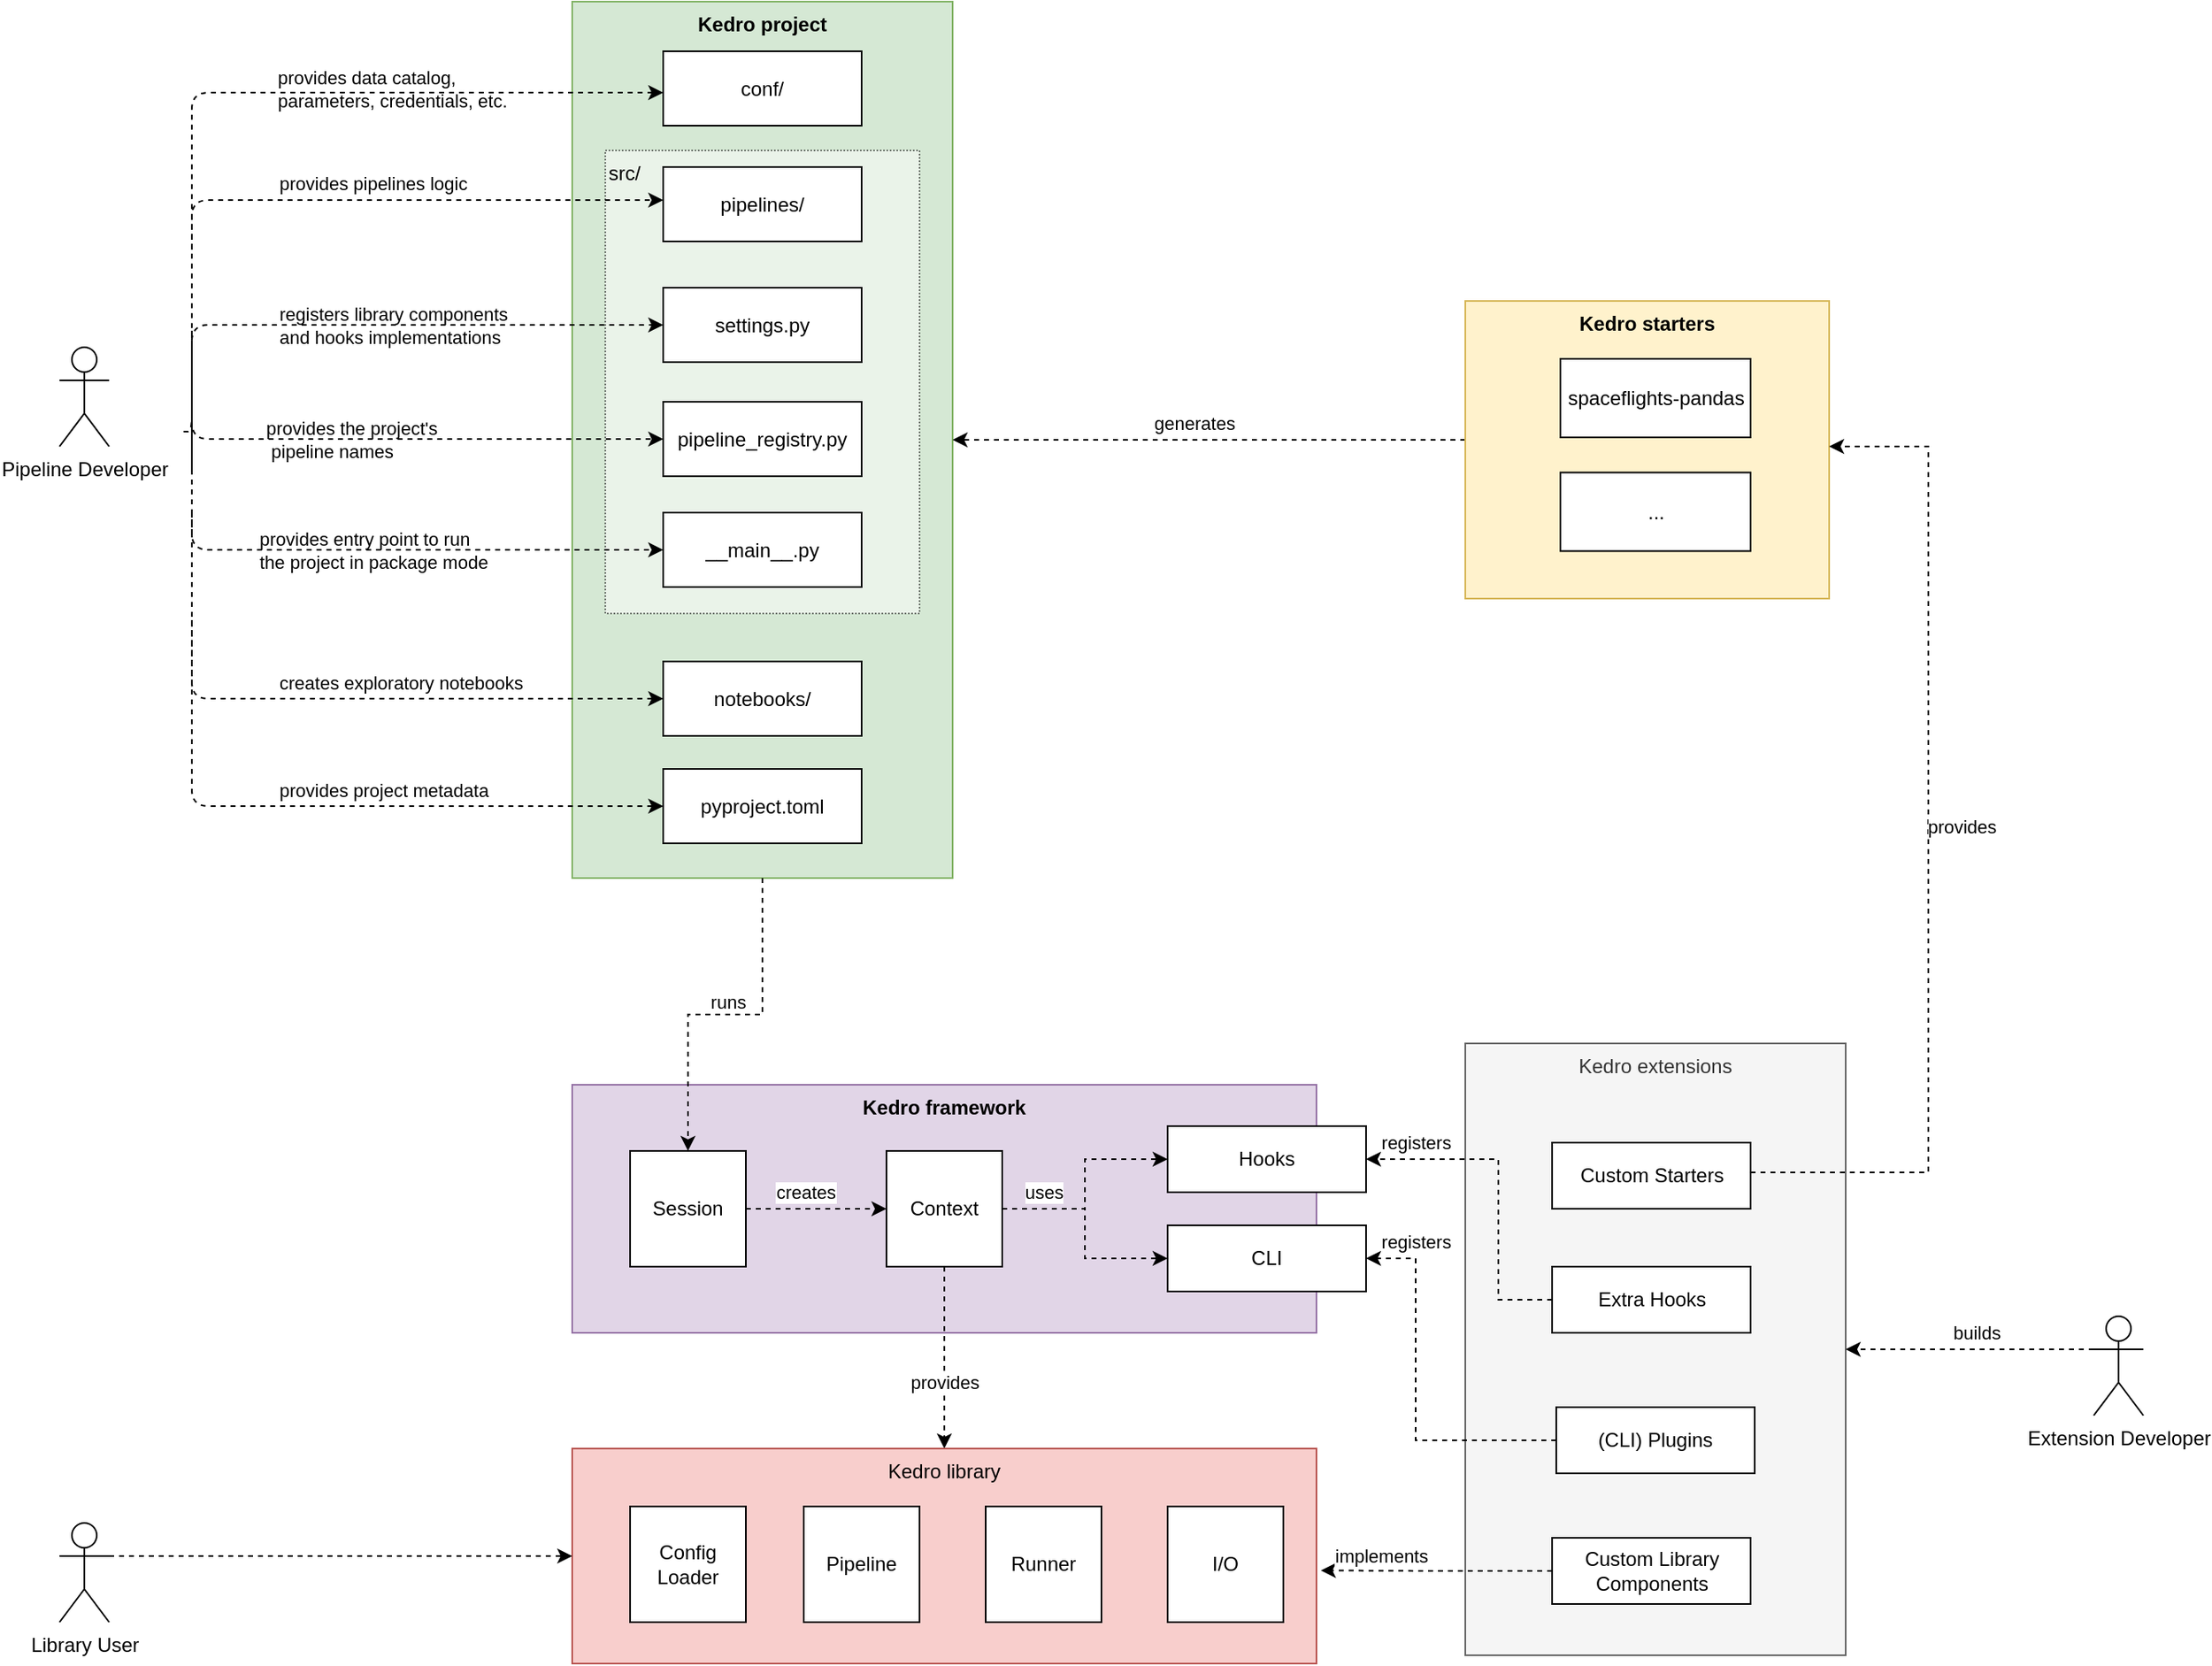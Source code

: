 <mxfile version="21.6.8" type="device">
  <diagram id="lAR1TNdJkKldSFXk2R--" name="Page-1">
    <mxGraphModel dx="1811" dy="650" grid="1" gridSize="10" guides="1" tooltips="1" connect="1" arrows="1" fold="1" page="1" pageScale="1" pageWidth="850" pageHeight="1100" math="0" shadow="0">
      <root>
        <mxCell id="0" />
        <mxCell id="1" parent="0" />
        <mxCell id="sW6pIuucetsD1QFtk8Oz-4" value="&lt;b&gt;Kedro project&lt;/b&gt;" style="rounded=0;whiteSpace=wrap;html=1;verticalAlign=top;fillColor=#d5e8d4;strokeColor=#82b366;" parent="1" vertex="1">
          <mxGeometry x="20" y="10" width="230" height="530" as="geometry" />
        </mxCell>
        <mxCell id="h_zvmKvXXmHW6Jpc9vYN-2" value="src/" style="rounded=0;whiteSpace=wrap;html=1;dashed=1;dashPattern=1 1;verticalAlign=top;align=left;labelBackgroundColor=none;opacity=50;" parent="1" vertex="1">
          <mxGeometry x="40" y="100" width="190" height="280" as="geometry" />
        </mxCell>
        <mxCell id="sW6pIuucetsD1QFtk8Oz-17" value="&lt;b&gt;Kedro framework&lt;/b&gt;" style="rounded=0;whiteSpace=wrap;html=1;verticalAlign=top;fillColor=#e1d5e7;strokeColor=#9673a6;" parent="1" vertex="1">
          <mxGeometry x="20" y="665" width="450" height="150" as="geometry" />
        </mxCell>
        <mxCell id="sW6pIuucetsD1QFtk8Oz-1" value="Pipeline Developer" style="shape=umlActor;verticalLabelPosition=bottom;verticalAlign=top;html=1;outlineConnect=0;" parent="1" vertex="1">
          <mxGeometry x="-290" y="219" width="30" height="60" as="geometry" />
        </mxCell>
        <mxCell id="8BOP4LQhE6iUcxmmY-iy-33" style="edgeStyle=orthogonalEdgeStyle;rounded=0;orthogonalLoop=1;jettySize=auto;html=1;exitX=0.5;exitY=1;exitDx=0;exitDy=0;entryX=0.5;entryY=0;entryDx=0;entryDy=0;dashed=1;" parent="1" source="sW6pIuucetsD1QFtk8Oz-4" target="sW6pIuucetsD1QFtk8Oz-23" edge="1">
          <mxGeometry relative="1" as="geometry" />
        </mxCell>
        <mxCell id="8BOP4LQhE6iUcxmmY-iy-34" value="runs" style="edgeLabel;html=1;align=center;verticalAlign=middle;resizable=0;points=[];" parent="8BOP4LQhE6iUcxmmY-iy-33" vertex="1" connectable="0">
          <mxGeometry x="-0.015" y="2" relative="1" as="geometry">
            <mxPoint y="-9.47" as="offset" />
          </mxGeometry>
        </mxCell>
        <mxCell id="sW6pIuucetsD1QFtk8Oz-5" value="conf/" style="rounded=0;whiteSpace=wrap;html=1;" parent="1" vertex="1">
          <mxGeometry x="75" y="40" width="120" height="45" as="geometry" />
        </mxCell>
        <mxCell id="sW6pIuucetsD1QFtk8Oz-15" style="edgeStyle=orthogonalEdgeStyle;rounded=0;orthogonalLoop=1;jettySize=auto;html=1;exitX=0;exitY=0.5;exitDx=0;exitDy=0;dashed=1;" parent="1" source="sW6pIuucetsD1QFtk8Oz-9" target="sW6pIuucetsD1QFtk8Oz-4" edge="1">
          <mxGeometry relative="1" as="geometry">
            <Array as="points">
              <mxPoint x="560" y="275" />
            </Array>
          </mxGeometry>
        </mxCell>
        <mxCell id="sW6pIuucetsD1QFtk8Oz-16" value="generates" style="edgeLabel;html=1;align=center;verticalAlign=middle;resizable=0;points=[];" parent="sW6pIuucetsD1QFtk8Oz-15" vertex="1" connectable="0">
          <mxGeometry x="0.22" y="-1" relative="1" as="geometry">
            <mxPoint x="23" y="-9" as="offset" />
          </mxGeometry>
        </mxCell>
        <mxCell id="sW6pIuucetsD1QFtk8Oz-9" value="&lt;b&gt;Kedro starters&lt;/b&gt;" style="rounded=0;whiteSpace=wrap;html=1;verticalAlign=top;fillColor=#fff2cc;strokeColor=#d6b656;" parent="1" vertex="1">
          <mxGeometry x="560" y="191" width="220" height="180" as="geometry" />
        </mxCell>
        <mxCell id="sW6pIuucetsD1QFtk8Oz-63" style="edgeStyle=orthogonalEdgeStyle;rounded=0;orthogonalLoop=1;jettySize=auto;html=1;exitX=0.5;exitY=1;exitDx=0;exitDy=0;dashed=1;" parent="1" source="sW6pIuucetsD1QFtk8Oz-21" target="sW6pIuucetsD1QFtk8Oz-29" edge="1">
          <mxGeometry relative="1" as="geometry" />
        </mxCell>
        <mxCell id="8BOP4LQhE6iUcxmmY-iy-37" style="edgeStyle=orthogonalEdgeStyle;rounded=0;orthogonalLoop=1;jettySize=auto;html=1;exitX=1;exitY=0.5;exitDx=0;exitDy=0;entryX=0;entryY=0.5;entryDx=0;entryDy=0;dashed=1;" parent="1" source="sW6pIuucetsD1QFtk8Oz-21" target="sW6pIuucetsD1QFtk8Oz-39" edge="1">
          <mxGeometry relative="1" as="geometry" />
        </mxCell>
        <mxCell id="8BOP4LQhE6iUcxmmY-iy-40" style="edgeStyle=orthogonalEdgeStyle;rounded=0;orthogonalLoop=1;jettySize=auto;html=1;exitX=1;exitY=0.5;exitDx=0;exitDy=0;entryX=0;entryY=0.5;entryDx=0;entryDy=0;dashed=1;" parent="1" source="sW6pIuucetsD1QFtk8Oz-21" target="sW6pIuucetsD1QFtk8Oz-38" edge="1">
          <mxGeometry relative="1" as="geometry" />
        </mxCell>
        <mxCell id="8BOP4LQhE6iUcxmmY-iy-41" value="uses" style="edgeLabel;html=1;align=center;verticalAlign=middle;resizable=0;points=[];" parent="8BOP4LQhE6iUcxmmY-iy-40" vertex="1" connectable="0">
          <mxGeometry x="-0.606" relative="1" as="geometry">
            <mxPoint x="-0.88" y="-10.03" as="offset" />
          </mxGeometry>
        </mxCell>
        <mxCell id="sW6pIuucetsD1QFtk8Oz-21" value="Context" style="whiteSpace=wrap;html=1;aspect=fixed;" parent="1" vertex="1">
          <mxGeometry x="210" y="705" width="70" height="70" as="geometry" />
        </mxCell>
        <mxCell id="8BOP4LQhE6iUcxmmY-iy-35" style="edgeStyle=orthogonalEdgeStyle;rounded=0;orthogonalLoop=1;jettySize=auto;html=1;exitX=1;exitY=0.5;exitDx=0;exitDy=0;dashed=1;" parent="1" source="sW6pIuucetsD1QFtk8Oz-23" target="sW6pIuucetsD1QFtk8Oz-21" edge="1">
          <mxGeometry relative="1" as="geometry" />
        </mxCell>
        <mxCell id="8BOP4LQhE6iUcxmmY-iy-36" value="creates" style="edgeLabel;html=1;align=center;verticalAlign=middle;resizable=0;points=[];" parent="8BOP4LQhE6iUcxmmY-iy-35" vertex="1" connectable="0">
          <mxGeometry x="-0.183" relative="1" as="geometry">
            <mxPoint x="0.88" y="-10" as="offset" />
          </mxGeometry>
        </mxCell>
        <mxCell id="sW6pIuucetsD1QFtk8Oz-23" value="Session" style="whiteSpace=wrap;html=1;aspect=fixed;" parent="1" vertex="1">
          <mxGeometry x="55" y="705" width="70" height="70" as="geometry" />
        </mxCell>
        <mxCell id="sW6pIuucetsD1QFtk8Oz-29" value="Kedro library" style="rounded=0;whiteSpace=wrap;html=1;verticalAlign=top;fillColor=#f8cecc;strokeColor=#b85450;" parent="1" vertex="1">
          <mxGeometry x="20" y="885" width="450" height="130" as="geometry" />
        </mxCell>
        <mxCell id="sW6pIuucetsD1QFtk8Oz-33" value="Config&lt;br&gt;Loader" style="whiteSpace=wrap;html=1;aspect=fixed;" parent="1" vertex="1">
          <mxGeometry x="55" y="920" width="70" height="70" as="geometry" />
        </mxCell>
        <mxCell id="sW6pIuucetsD1QFtk8Oz-34" value="Pipeline" style="whiteSpace=wrap;html=1;aspect=fixed;" parent="1" vertex="1">
          <mxGeometry x="160" y="920" width="70" height="70" as="geometry" />
        </mxCell>
        <mxCell id="sW6pIuucetsD1QFtk8Oz-36" value="Runner" style="whiteSpace=wrap;html=1;aspect=fixed;" parent="1" vertex="1">
          <mxGeometry x="270" y="920" width="70" height="70" as="geometry" />
        </mxCell>
        <mxCell id="sW6pIuucetsD1QFtk8Oz-37" value="I/O" style="whiteSpace=wrap;html=1;aspect=fixed;" parent="1" vertex="1">
          <mxGeometry x="380" y="920" width="70" height="70" as="geometry" />
        </mxCell>
        <mxCell id="sW6pIuucetsD1QFtk8Oz-38" value="CLI" style="rounded=0;whiteSpace=wrap;html=1;" parent="1" vertex="1">
          <mxGeometry x="380" y="750" width="120" height="40" as="geometry" />
        </mxCell>
        <mxCell id="sW6pIuucetsD1QFtk8Oz-39" value="Hooks" style="rounded=0;whiteSpace=wrap;html=1;" parent="1" vertex="1">
          <mxGeometry x="380" y="690" width="120" height="40" as="geometry" />
        </mxCell>
        <mxCell id="sW6pIuucetsD1QFtk8Oz-43" value="Kedro extensions" style="rounded=0;whiteSpace=wrap;html=1;verticalAlign=top;fillColor=#f5f5f5;strokeColor=#666666;fontColor=#333333;" parent="1" vertex="1">
          <mxGeometry x="560" y="640" width="230" height="370" as="geometry" />
        </mxCell>
        <mxCell id="8BOP4LQhE6iUcxmmY-iy-43" style="edgeStyle=orthogonalEdgeStyle;rounded=0;orthogonalLoop=1;jettySize=auto;html=1;exitX=0;exitY=0.5;exitDx=0;exitDy=0;entryX=1;entryY=0.5;entryDx=0;entryDy=0;dashed=1;" parent="1" source="sW6pIuucetsD1QFtk8Oz-44" target="sW6pIuucetsD1QFtk8Oz-38" edge="1">
          <mxGeometry relative="1" as="geometry">
            <Array as="points">
              <mxPoint x="530" y="880" />
              <mxPoint x="530" y="770" />
            </Array>
          </mxGeometry>
        </mxCell>
        <mxCell id="sW6pIuucetsD1QFtk8Oz-44" value="(CLI) Plugins" style="rounded=0;whiteSpace=wrap;html=1;" parent="1" vertex="1">
          <mxGeometry x="615" y="860" width="120" height="40" as="geometry" />
        </mxCell>
        <mxCell id="8BOP4LQhE6iUcxmmY-iy-49" style="edgeStyle=orthogonalEdgeStyle;rounded=0;orthogonalLoop=1;jettySize=auto;html=1;exitX=0;exitY=0.5;exitDx=0;exitDy=0;entryX=1;entryY=0.5;entryDx=0;entryDy=0;dashed=1;" parent="1" source="sW6pIuucetsD1QFtk8Oz-45" target="sW6pIuucetsD1QFtk8Oz-39" edge="1">
          <mxGeometry relative="1" as="geometry">
            <Array as="points">
              <mxPoint x="580" y="795" />
              <mxPoint x="580" y="710" />
            </Array>
          </mxGeometry>
        </mxCell>
        <mxCell id="sW6pIuucetsD1QFtk8Oz-45" value="Extra Hooks" style="rounded=0;whiteSpace=wrap;html=1;" parent="1" vertex="1">
          <mxGeometry x="612.5" y="775" width="120" height="40" as="geometry" />
        </mxCell>
        <mxCell id="8BOP4LQhE6iUcxmmY-iy-47" style="edgeStyle=orthogonalEdgeStyle;rounded=0;orthogonalLoop=1;jettySize=auto;html=1;exitX=0;exitY=0.5;exitDx=0;exitDy=0;entryX=1.006;entryY=0.567;entryDx=0;entryDy=0;entryPerimeter=0;dashed=1;" parent="1" source="sW6pIuucetsD1QFtk8Oz-46" target="sW6pIuucetsD1QFtk8Oz-29" edge="1">
          <mxGeometry relative="1" as="geometry" />
        </mxCell>
        <mxCell id="8BOP4LQhE6iUcxmmY-iy-48" value="implements" style="edgeLabel;html=1;align=center;verticalAlign=middle;resizable=0;points=[];" parent="8BOP4LQhE6iUcxmmY-iy-47" vertex="1" connectable="0">
          <mxGeometry x="0.483" y="-2" relative="1" as="geometry">
            <mxPoint y="-6.64" as="offset" />
          </mxGeometry>
        </mxCell>
        <mxCell id="sW6pIuucetsD1QFtk8Oz-46" value="Custom Library Components" style="rounded=0;whiteSpace=wrap;html=1;" parent="1" vertex="1">
          <mxGeometry x="612.5" y="939" width="120" height="40" as="geometry" />
        </mxCell>
        <mxCell id="sW6pIuucetsD1QFtk8Oz-66" value="provides" style="edgeLabel;html=1;align=center;verticalAlign=middle;resizable=0;points=[];" parent="1" vertex="1" connectable="0">
          <mxGeometry x="245" y="845" as="geometry" />
        </mxCell>
        <mxCell id="8BOP4LQhE6iUcxmmY-iy-3" value="settings.py" style="rounded=0;whiteSpace=wrap;html=1;" parent="1" vertex="1">
          <mxGeometry x="75" y="183" width="120" height="45" as="geometry" />
        </mxCell>
        <mxCell id="8BOP4LQhE6iUcxmmY-iy-4" value="pipelines/" style="rounded=0;whiteSpace=wrap;html=1;" parent="1" vertex="1">
          <mxGeometry x="75" y="110" width="120" height="45" as="geometry" />
        </mxCell>
        <mxCell id="8BOP4LQhE6iUcxmmY-iy-8" value="spaceflights-pandas" style="rounded=0;whiteSpace=wrap;html=1;" parent="1" vertex="1">
          <mxGeometry x="617.5" y="226" width="115" height="47.5" as="geometry" />
        </mxCell>
        <mxCell id="8BOP4LQhE6iUcxmmY-iy-10" value="notebooks/" style="rounded=0;whiteSpace=wrap;html=1;" parent="1" vertex="1">
          <mxGeometry x="75" y="409" width="120" height="45" as="geometry" />
        </mxCell>
        <mxCell id="8BOP4LQhE6iUcxmmY-iy-11" value="pyproject.toml" style="rounded=0;whiteSpace=wrap;html=1;" parent="1" vertex="1">
          <mxGeometry x="75" y="474" width="120" height="45" as="geometry" />
        </mxCell>
        <mxCell id="8BOP4LQhE6iUcxmmY-iy-13" value="" style="endArrow=classic;html=1;dashed=1;edgeStyle=orthogonalEdgeStyle;" parent="1" edge="1">
          <mxGeometry width="50" height="50" relative="1" as="geometry">
            <mxPoint x="-215" y="270" as="sourcePoint" />
            <mxPoint x="75" y="65" as="targetPoint" />
            <Array as="points">
              <mxPoint x="-210" y="270" />
              <mxPoint x="-210" y="65" />
            </Array>
          </mxGeometry>
        </mxCell>
        <mxCell id="8BOP4LQhE6iUcxmmY-iy-14" value="provides data catalog,&lt;br&gt;parameters, credentials, etc." style="edgeLabel;html=1;align=left;verticalAlign=middle;resizable=0;points=[];labelBackgroundColor=none;" parent="8BOP4LQhE6iUcxmmY-iy-13" vertex="1" connectable="0">
          <mxGeometry x="-0.204" y="3" relative="1" as="geometry">
            <mxPoint x="53" y="-15" as="offset" />
          </mxGeometry>
        </mxCell>
        <mxCell id="8BOP4LQhE6iUcxmmY-iy-15" value="" style="endArrow=classic;html=1;dashed=1;entryX=0;entryY=0.5;entryDx=0;entryDy=0;edgeStyle=orthogonalEdgeStyle;" parent="1" target="8BOP4LQhE6iUcxmmY-iy-3" edge="1">
          <mxGeometry width="50" height="50" relative="1" as="geometry">
            <mxPoint x="-210" y="293" as="sourcePoint" />
            <mxPoint x="85" y="148" as="targetPoint" />
            <Array as="points">
              <mxPoint x="-210" y="205" />
            </Array>
          </mxGeometry>
        </mxCell>
        <mxCell id="8BOP4LQhE6iUcxmmY-iy-16" value="registers library components&lt;br&gt;and hooks implementations" style="edgeLabel;html=1;align=left;verticalAlign=middle;resizable=0;points=[];labelBackgroundColor=none;" parent="8BOP4LQhE6iUcxmmY-iy-15" vertex="1" connectable="0">
          <mxGeometry x="-0.204" y="3" relative="1" as="geometry">
            <mxPoint x="-10" y="3" as="offset" />
          </mxGeometry>
        </mxCell>
        <mxCell id="8BOP4LQhE6iUcxmmY-iy-19" value="" style="endArrow=classic;html=1;dashed=1;entryX=0;entryY=0.5;entryDx=0;entryDy=0;edgeStyle=orthogonalEdgeStyle;" parent="1" edge="1">
          <mxGeometry width="50" height="50" relative="1" as="geometry">
            <mxPoint x="-210" y="160" as="sourcePoint" />
            <mxPoint x="75" y="130.03" as="targetPoint" />
            <Array as="points">
              <mxPoint x="-210" y="130" />
            </Array>
          </mxGeometry>
        </mxCell>
        <mxCell id="8BOP4LQhE6iUcxmmY-iy-20" value="provides pipelines logic" style="edgeLabel;html=1;align=left;verticalAlign=middle;resizable=0;points=[];" parent="8BOP4LQhE6iUcxmmY-iy-19" vertex="1" connectable="0">
          <mxGeometry x="-0.204" y="3" relative="1" as="geometry">
            <mxPoint x="-45" y="-7" as="offset" />
          </mxGeometry>
        </mxCell>
        <mxCell id="8BOP4LQhE6iUcxmmY-iy-23" value="" style="endArrow=classic;html=1;dashed=1;entryX=0;entryY=0.5;entryDx=0;entryDy=0;edgeStyle=orthogonalEdgeStyle;" parent="1" edge="1">
          <mxGeometry width="50" height="50" relative="1" as="geometry">
            <mxPoint x="-210" y="319" as="sourcePoint" />
            <mxPoint x="75" y="431.5" as="targetPoint" />
            <Array as="points">
              <mxPoint x="-210" y="432" />
            </Array>
          </mxGeometry>
        </mxCell>
        <mxCell id="8BOP4LQhE6iUcxmmY-iy-24" value="creates exploratory notebooks" style="edgeLabel;html=1;align=left;verticalAlign=middle;resizable=0;points=[];labelBackgroundColor=none;" parent="8BOP4LQhE6iUcxmmY-iy-23" vertex="1" connectable="0">
          <mxGeometry x="-0.204" y="3" relative="1" as="geometry">
            <mxPoint x="5" y="-7" as="offset" />
          </mxGeometry>
        </mxCell>
        <mxCell id="8BOP4LQhE6iUcxmmY-iy-25" value="" style="endArrow=classic;html=1;dashed=1;entryX=0;entryY=0.5;entryDx=0;entryDy=0;edgeStyle=orthogonalEdgeStyle;" parent="1" edge="1">
          <mxGeometry width="50" height="50" relative="1" as="geometry">
            <mxPoint x="-210" y="384" as="sourcePoint" />
            <mxPoint x="75" y="496.5" as="targetPoint" />
            <Array as="points">
              <mxPoint x="-210" y="497" />
            </Array>
          </mxGeometry>
        </mxCell>
        <mxCell id="8BOP4LQhE6iUcxmmY-iy-26" value="provides project metadata" style="edgeLabel;html=1;align=left;verticalAlign=middle;resizable=0;points=[];labelBackgroundColor=none;" parent="8BOP4LQhE6iUcxmmY-iy-25" vertex="1" connectable="0">
          <mxGeometry x="-0.204" y="3" relative="1" as="geometry">
            <mxPoint x="5" y="-7" as="offset" />
          </mxGeometry>
        </mxCell>
        <mxCell id="8BOP4LQhE6iUcxmmY-iy-51" value="provides" style="edgeStyle=orthogonalEdgeStyle;rounded=0;orthogonalLoop=1;jettySize=auto;html=1;exitX=1;exitY=0.5;exitDx=0;exitDy=0;dashed=1;" parent="1" edge="1">
          <mxGeometry x="0.045" y="-20" relative="1" as="geometry">
            <Array as="points">
              <mxPoint x="840" y="718" />
              <mxPoint x="840" y="279" />
            </Array>
            <mxPoint x="732.5" y="718" as="sourcePoint" />
            <mxPoint x="780" y="279" as="targetPoint" />
            <mxPoint as="offset" />
          </mxGeometry>
        </mxCell>
        <mxCell id="8BOP4LQhE6iUcxmmY-iy-31" value="Custom Starters" style="rounded=0;whiteSpace=wrap;html=1;" parent="1" vertex="1">
          <mxGeometry x="612.5" y="700" width="120" height="40" as="geometry" />
        </mxCell>
        <mxCell id="8BOP4LQhE6iUcxmmY-iy-45" value="registers" style="edgeLabel;html=1;align=center;verticalAlign=middle;resizable=0;points=[];" parent="1" vertex="1" connectable="0">
          <mxGeometry x="529.999" y="760" as="geometry" />
        </mxCell>
        <mxCell id="8BOP4LQhE6iUcxmmY-iy-52" style="edgeStyle=orthogonalEdgeStyle;rounded=0;orthogonalLoop=1;jettySize=auto;html=1;exitX=0;exitY=0.333;exitDx=0;exitDy=0;exitPerimeter=0;entryX=1;entryY=0.5;entryDx=0;entryDy=0;dashed=1;" parent="1" source="8BOP4LQhE6iUcxmmY-iy-46" target="sW6pIuucetsD1QFtk8Oz-43" edge="1">
          <mxGeometry relative="1" as="geometry" />
        </mxCell>
        <mxCell id="8BOP4LQhE6iUcxmmY-iy-53" value="builds" style="edgeLabel;html=1;align=center;verticalAlign=middle;resizable=0;points=[];" parent="8BOP4LQhE6iUcxmmY-iy-52" vertex="1" connectable="0">
          <mxGeometry x="-0.055" relative="1" as="geometry">
            <mxPoint y="-10" as="offset" />
          </mxGeometry>
        </mxCell>
        <mxCell id="8BOP4LQhE6iUcxmmY-iy-46" value="Extension Developer" style="shape=umlActor;verticalLabelPosition=bottom;verticalAlign=top;html=1;outlineConnect=0;" parent="1" vertex="1">
          <mxGeometry x="940" y="805" width="30" height="60" as="geometry" />
        </mxCell>
        <mxCell id="8BOP4LQhE6iUcxmmY-iy-50" value="registers" style="edgeLabel;html=1;align=center;verticalAlign=middle;resizable=0;points=[];" parent="1" vertex="1" connectable="0">
          <mxGeometry x="529.999" y="700" as="geometry" />
        </mxCell>
        <mxCell id="8BOP4LQhE6iUcxmmY-iy-57" style="edgeStyle=orthogonalEdgeStyle;rounded=0;orthogonalLoop=1;jettySize=auto;html=1;exitX=1;exitY=0.333;exitDx=0;exitDy=0;exitPerimeter=0;entryX=0;entryY=0.5;entryDx=0;entryDy=0;dashed=1;" parent="1" source="8BOP4LQhE6iUcxmmY-iy-55" target="sW6pIuucetsD1QFtk8Oz-29" edge="1">
          <mxGeometry relative="1" as="geometry" />
        </mxCell>
        <mxCell id="8BOP4LQhE6iUcxmmY-iy-55" value="Library User" style="shape=umlActor;verticalLabelPosition=bottom;verticalAlign=top;html=1;outlineConnect=0;" parent="1" vertex="1">
          <mxGeometry x="-290" y="930" width="30" height="60" as="geometry" />
        </mxCell>
        <mxCell id="h_zvmKvXXmHW6Jpc9vYN-1" value="..." style="rounded=0;whiteSpace=wrap;html=1;" parent="1" vertex="1">
          <mxGeometry x="617.5" y="294.75" width="115" height="47.5" as="geometry" />
        </mxCell>
        <mxCell id="h_zvmKvXXmHW6Jpc9vYN-6" value="__main__.py" style="rounded=0;whiteSpace=wrap;html=1;" parent="1" vertex="1">
          <mxGeometry x="75" y="319" width="120" height="45" as="geometry" />
        </mxCell>
        <mxCell id="h_zvmKvXXmHW6Jpc9vYN-7" value="" style="endArrow=classic;html=1;dashed=1;entryX=0;entryY=0.5;entryDx=0;entryDy=0;edgeStyle=orthogonalEdgeStyle;" parent="1" edge="1">
          <mxGeometry width="50" height="50" relative="1" as="geometry">
            <mxPoint x="-210" y="269" as="sourcePoint" />
            <mxPoint x="75" y="341.5" as="targetPoint" />
            <Array as="points">
              <mxPoint x="-210" y="342" />
            </Array>
          </mxGeometry>
        </mxCell>
        <mxCell id="h_zvmKvXXmHW6Jpc9vYN-8" value="provides entry point to run&lt;br&gt;the project in package mode" style="edgeLabel;html=1;align=left;verticalAlign=middle;resizable=0;points=[];labelBackgroundColor=none;" parent="h_zvmKvXXmHW6Jpc9vYN-7" vertex="1" connectable="0">
          <mxGeometry x="-0.204" y="3" relative="1" as="geometry">
            <mxPoint x="-31" y="3" as="offset" />
          </mxGeometry>
        </mxCell>
        <mxCell id="NNUITAlQQ4K4jJbgWuWx-1" value="pipeline_registry.py" style="rounded=0;whiteSpace=wrap;html=1;" parent="1" vertex="1">
          <mxGeometry x="75" y="252" width="120" height="45" as="geometry" />
        </mxCell>
        <mxCell id="NNUITAlQQ4K4jJbgWuWx-2" value="" style="endArrow=classic;html=1;dashed=1;entryX=0;entryY=0.5;entryDx=0;entryDy=0;edgeStyle=orthogonalEdgeStyle;" parent="1" edge="1">
          <mxGeometry width="50" height="50" relative="1" as="geometry">
            <mxPoint x="-210" y="209" as="sourcePoint" />
            <mxPoint x="75" y="274.5" as="targetPoint" />
            <Array as="points">
              <mxPoint x="-210" y="275" />
            </Array>
          </mxGeometry>
        </mxCell>
        <mxCell id="NNUITAlQQ4K4jJbgWuWx-3" value="provides the project&#39;s&lt;br&gt;&amp;nbsp;pipeline names" style="edgeLabel;html=1;align=left;verticalAlign=middle;resizable=0;points=[];labelBackgroundColor=none;" parent="NNUITAlQQ4K4jJbgWuWx-2" vertex="1" connectable="0">
          <mxGeometry x="-0.204" y="3" relative="1" as="geometry">
            <mxPoint x="-31" y="3" as="offset" />
          </mxGeometry>
        </mxCell>
      </root>
    </mxGraphModel>
  </diagram>
</mxfile>
